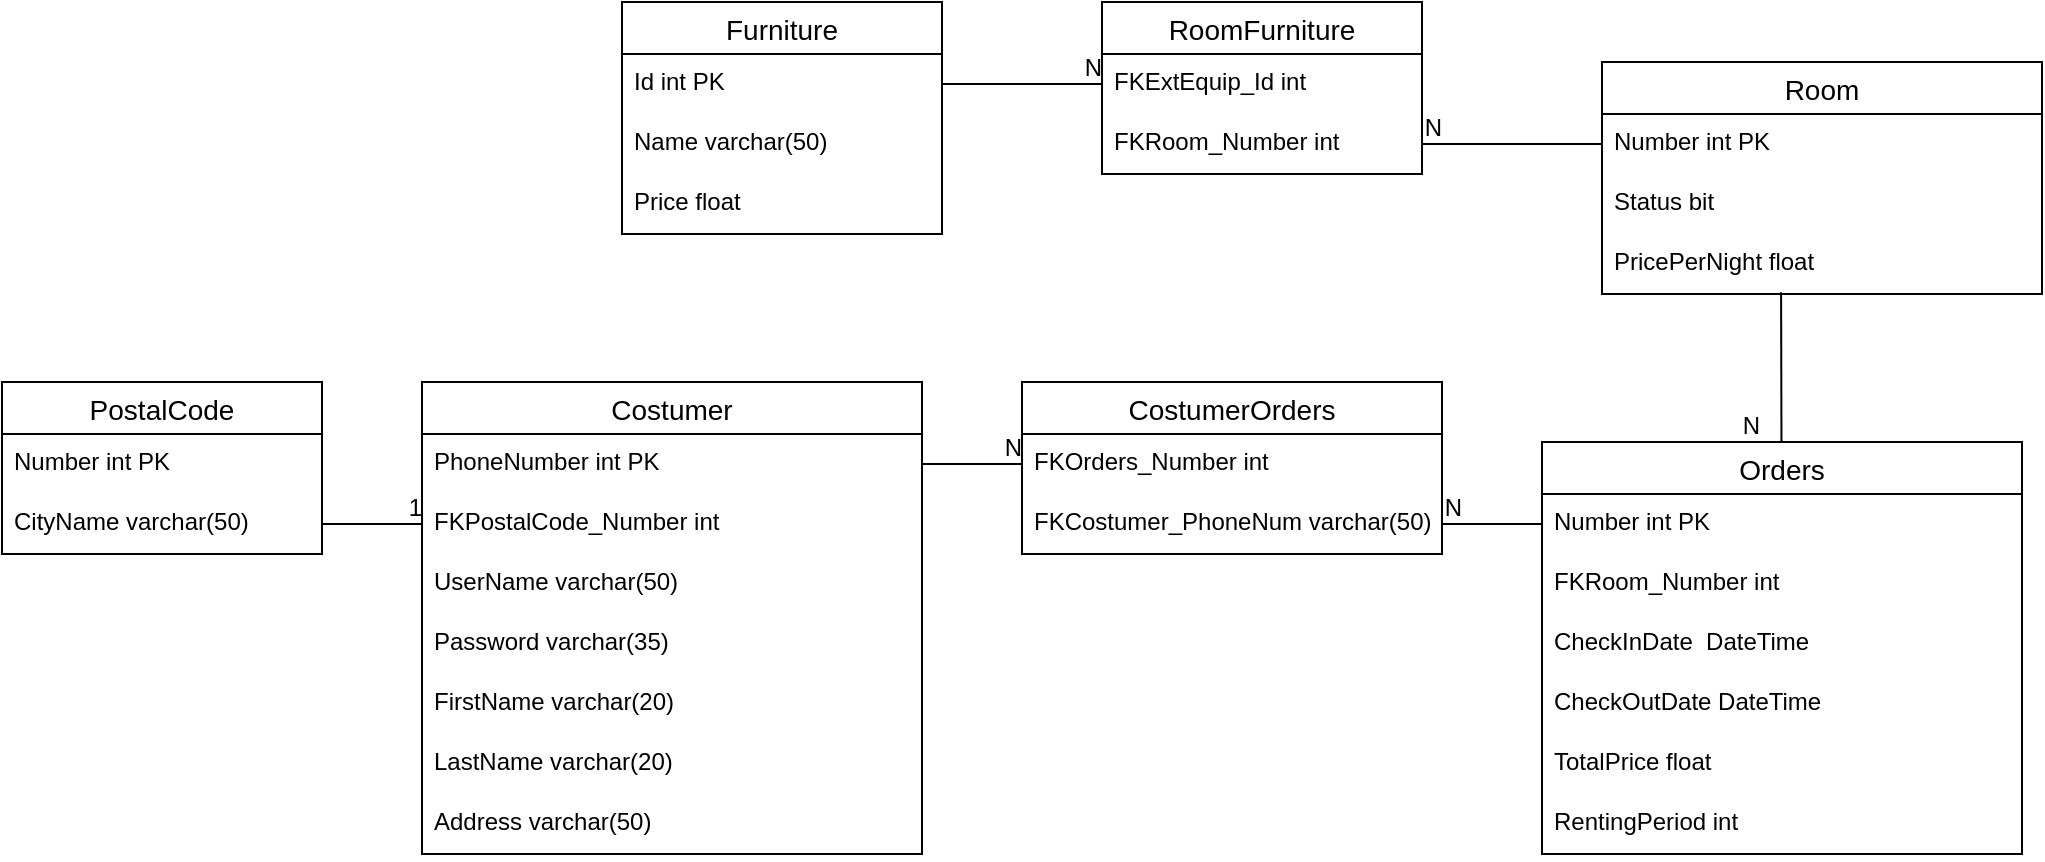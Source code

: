 <mxfile version="13.9.9" type="device"><diagram id="xuJ485RU9eij57cfgvFU" name="Side-1"><mxGraphModel dx="2091" dy="632" grid="1" gridSize="10" guides="1" tooltips="1" connect="1" arrows="1" fold="1" page="1" pageScale="1" pageWidth="827" pageHeight="1169" math="0" shadow="0"><root><mxCell id="0"/><mxCell id="1" parent="0"/><mxCell id="6da3uftUKcAyuxdXETdL-1" value="Costumer" style="swimlane;fontStyle=0;childLayout=stackLayout;horizontal=1;startSize=26;horizontalStack=0;resizeParent=1;resizeParentMax=0;resizeLast=0;collapsible=1;marginBottom=0;align=center;fontSize=14;" parent="1" vertex="1"><mxGeometry x="-110" y="310" width="250" height="236" as="geometry"/></mxCell><mxCell id="6da3uftUKcAyuxdXETdL-34" value="PhoneNumber int PK" style="text;strokeColor=none;fillColor=none;spacingLeft=4;spacingRight=4;overflow=hidden;rotatable=0;points=[[0,0.5],[1,0.5]];portConstraint=eastwest;fontSize=12;" parent="6da3uftUKcAyuxdXETdL-1" vertex="1"><mxGeometry y="26" width="250" height="30" as="geometry"/></mxCell><mxCell id="6da3uftUKcAyuxdXETdL-7" value="FKPostalCode_Number int" style="text;strokeColor=none;fillColor=none;spacingLeft=4;spacingRight=4;overflow=hidden;rotatable=0;points=[[0,0.5],[1,0.5]];portConstraint=eastwest;fontSize=12;" parent="6da3uftUKcAyuxdXETdL-1" vertex="1"><mxGeometry y="56" width="250" height="30" as="geometry"/></mxCell><mxCell id="6da3uftUKcAyuxdXETdL-2" value="UserName varchar(50)" style="text;strokeColor=none;fillColor=none;spacingLeft=4;spacingRight=4;overflow=hidden;rotatable=0;points=[[0,0.5],[1,0.5]];portConstraint=eastwest;fontSize=12;" parent="6da3uftUKcAyuxdXETdL-1" vertex="1"><mxGeometry y="86" width="250" height="30" as="geometry"/></mxCell><mxCell id="6da3uftUKcAyuxdXETdL-3" value="Password varchar(35)" style="text;strokeColor=none;fillColor=none;spacingLeft=4;spacingRight=4;overflow=hidden;rotatable=0;points=[[0,0.5],[1,0.5]];portConstraint=eastwest;fontSize=12;" parent="6da3uftUKcAyuxdXETdL-1" vertex="1"><mxGeometry y="116" width="250" height="30" as="geometry"/></mxCell><mxCell id="6da3uftUKcAyuxdXETdL-4" value="FirstName varchar(20)" style="text;strokeColor=none;fillColor=none;spacingLeft=4;spacingRight=4;overflow=hidden;rotatable=0;points=[[0,0.5],[1,0.5]];portConstraint=eastwest;fontSize=12;" parent="6da3uftUKcAyuxdXETdL-1" vertex="1"><mxGeometry y="146" width="250" height="30" as="geometry"/></mxCell><mxCell id="6da3uftUKcAyuxdXETdL-5" value="LastName varchar(20)" style="text;strokeColor=none;fillColor=none;spacingLeft=4;spacingRight=4;overflow=hidden;rotatable=0;points=[[0,0.5],[1,0.5]];portConstraint=eastwest;fontSize=12;" parent="6da3uftUKcAyuxdXETdL-1" vertex="1"><mxGeometry y="176" width="250" height="30" as="geometry"/></mxCell><mxCell id="6da3uftUKcAyuxdXETdL-6" value="Address varchar(50)" style="text;strokeColor=none;fillColor=none;spacingLeft=4;spacingRight=4;overflow=hidden;rotatable=0;points=[[0,0.5],[1,0.5]];portConstraint=eastwest;fontSize=12;" parent="6da3uftUKcAyuxdXETdL-1" vertex="1"><mxGeometry y="206" width="250" height="30" as="geometry"/></mxCell><mxCell id="6da3uftUKcAyuxdXETdL-8" value="PostalCode" style="swimlane;fontStyle=0;childLayout=stackLayout;horizontal=1;startSize=26;horizontalStack=0;resizeParent=1;resizeParentMax=0;resizeLast=0;collapsible=1;marginBottom=0;align=center;fontSize=14;" parent="1" vertex="1"><mxGeometry x="-320" y="310" width="160" height="86" as="geometry"/></mxCell><mxCell id="6da3uftUKcAyuxdXETdL-9" value="Number int PK" style="text;strokeColor=none;fillColor=none;spacingLeft=4;spacingRight=4;overflow=hidden;rotatable=0;points=[[0,0.5],[1,0.5]];portConstraint=eastwest;fontSize=12;" parent="6da3uftUKcAyuxdXETdL-8" vertex="1"><mxGeometry y="26" width="160" height="30" as="geometry"/></mxCell><mxCell id="6da3uftUKcAyuxdXETdL-10" value="CityName varchar(50)" style="text;strokeColor=none;fillColor=none;spacingLeft=4;spacingRight=4;overflow=hidden;rotatable=0;points=[[0,0.5],[1,0.5]];portConstraint=eastwest;fontSize=12;" parent="6da3uftUKcAyuxdXETdL-8" vertex="1"><mxGeometry y="56" width="160" height="30" as="geometry"/></mxCell><mxCell id="6da3uftUKcAyuxdXETdL-12" value="Orders" style="swimlane;fontStyle=0;childLayout=stackLayout;horizontal=1;startSize=26;horizontalStack=0;resizeParent=1;resizeParentMax=0;resizeLast=0;collapsible=1;marginBottom=0;align=center;fontSize=14;" parent="1" vertex="1"><mxGeometry x="450" y="340" width="240" height="206" as="geometry"/></mxCell><mxCell id="6da3uftUKcAyuxdXETdL-13" value="Number int PK" style="text;strokeColor=none;fillColor=none;spacingLeft=4;spacingRight=4;overflow=hidden;rotatable=0;points=[[0,0.5],[1,0.5]];portConstraint=eastwest;fontSize=12;" parent="6da3uftUKcAyuxdXETdL-12" vertex="1"><mxGeometry y="26" width="240" height="30" as="geometry"/></mxCell><mxCell id="6da3uftUKcAyuxdXETdL-14" value="FKRoom_Number int" style="text;strokeColor=none;fillColor=none;spacingLeft=4;spacingRight=4;overflow=hidden;rotatable=0;points=[[0,0.5],[1,0.5]];portConstraint=eastwest;fontSize=12;" parent="6da3uftUKcAyuxdXETdL-12" vertex="1"><mxGeometry y="56" width="240" height="30" as="geometry"/></mxCell><mxCell id="6da3uftUKcAyuxdXETdL-40" value="CheckInDate  DateTime" style="text;strokeColor=none;fillColor=none;spacingLeft=4;spacingRight=4;overflow=hidden;rotatable=0;points=[[0,0.5],[1,0.5]];portConstraint=eastwest;fontSize=12;" parent="6da3uftUKcAyuxdXETdL-12" vertex="1"><mxGeometry y="86" width="240" height="30" as="geometry"/></mxCell><mxCell id="6da3uftUKcAyuxdXETdL-15" value="CheckOutDate DateTime" style="text;strokeColor=none;fillColor=none;spacingLeft=4;spacingRight=4;overflow=hidden;rotatable=0;points=[[0,0.5],[1,0.5]];portConstraint=eastwest;fontSize=12;" parent="6da3uftUKcAyuxdXETdL-12" vertex="1"><mxGeometry y="116" width="240" height="30" as="geometry"/></mxCell><mxCell id="6da3uftUKcAyuxdXETdL-46" value="TotalPrice float" style="text;strokeColor=none;fillColor=none;spacingLeft=4;spacingRight=4;overflow=hidden;rotatable=0;points=[[0,0.5],[1,0.5]];portConstraint=eastwest;fontSize=12;" parent="6da3uftUKcAyuxdXETdL-12" vertex="1"><mxGeometry y="146" width="240" height="30" as="geometry"/></mxCell><mxCell id="6da3uftUKcAyuxdXETdL-45" value="RentingPeriod int" style="text;strokeColor=none;fillColor=none;spacingLeft=4;spacingRight=4;overflow=hidden;rotatable=0;points=[[0,0.5],[1,0.5]];portConstraint=eastwest;fontSize=12;" parent="6da3uftUKcAyuxdXETdL-12" vertex="1"><mxGeometry y="176" width="240" height="30" as="geometry"/></mxCell><mxCell id="6da3uftUKcAyuxdXETdL-16" value="Room" style="swimlane;fontStyle=0;childLayout=stackLayout;horizontal=1;startSize=26;horizontalStack=0;resizeParent=1;resizeParentMax=0;resizeLast=0;collapsible=1;marginBottom=0;align=center;fontSize=14;" parent="1" vertex="1"><mxGeometry x="480" y="150" width="220" height="116" as="geometry"/></mxCell><mxCell id="6da3uftUKcAyuxdXETdL-17" value="Number int PK" style="text;strokeColor=none;fillColor=none;spacingLeft=4;spacingRight=4;overflow=hidden;rotatable=0;points=[[0,0.5],[1,0.5]];portConstraint=eastwest;fontSize=12;" parent="6da3uftUKcAyuxdXETdL-16" vertex="1"><mxGeometry y="26" width="220" height="30" as="geometry"/></mxCell><mxCell id="6da3uftUKcAyuxdXETdL-18" value="Status bit" style="text;strokeColor=none;fillColor=none;spacingLeft=4;spacingRight=4;overflow=hidden;rotatable=0;points=[[0,0.5],[1,0.5]];portConstraint=eastwest;fontSize=12;" parent="6da3uftUKcAyuxdXETdL-16" vertex="1"><mxGeometry y="56" width="220" height="30" as="geometry"/></mxCell><mxCell id="6da3uftUKcAyuxdXETdL-19" value="PricePerNight float" style="text;strokeColor=none;fillColor=none;spacingLeft=4;spacingRight=4;overflow=hidden;rotatable=0;points=[[0,0.5],[1,0.5]];portConstraint=eastwest;fontSize=12;" parent="6da3uftUKcAyuxdXETdL-16" vertex="1"><mxGeometry y="86" width="220" height="30" as="geometry"/></mxCell><mxCell id="6da3uftUKcAyuxdXETdL-25" value="Furniture" style="swimlane;fontStyle=0;childLayout=stackLayout;horizontal=1;startSize=26;horizontalStack=0;resizeParent=1;resizeParentMax=0;resizeLast=0;collapsible=1;marginBottom=0;align=center;fontSize=14;" parent="1" vertex="1"><mxGeometry x="-10" y="120" width="160" height="116" as="geometry"/></mxCell><mxCell id="6da3uftUKcAyuxdXETdL-32" value="Id int PK " style="text;strokeColor=none;fillColor=none;spacingLeft=4;spacingRight=4;overflow=hidden;rotatable=0;points=[[0,0.5],[1,0.5]];portConstraint=eastwest;fontSize=12;" parent="6da3uftUKcAyuxdXETdL-25" vertex="1"><mxGeometry y="26" width="160" height="30" as="geometry"/></mxCell><mxCell id="6da3uftUKcAyuxdXETdL-30" value="Name varchar(50)" style="text;strokeColor=none;fillColor=none;spacingLeft=4;spacingRight=4;overflow=hidden;rotatable=0;points=[[0,0.5],[1,0.5]];portConstraint=eastwest;fontSize=12;" parent="6da3uftUKcAyuxdXETdL-25" vertex="1"><mxGeometry y="56" width="160" height="30" as="geometry"/></mxCell><mxCell id="bkhWq8ANmJ67vAog0PRt-10" value="Price float" style="text;strokeColor=none;fillColor=none;spacingLeft=4;spacingRight=4;overflow=hidden;rotatable=0;points=[[0,0.5],[1,0.5]];portConstraint=eastwest;fontSize=12;" parent="6da3uftUKcAyuxdXETdL-25" vertex="1"><mxGeometry y="86" width="160" height="30" as="geometry"/></mxCell><mxCell id="6da3uftUKcAyuxdXETdL-35" value="" style="endArrow=none;html=1;rounded=0;exitX=1;exitY=0.5;exitDx=0;exitDy=0;entryX=0;entryY=0.5;entryDx=0;entryDy=0;" parent="1" source="6da3uftUKcAyuxdXETdL-10" target="6da3uftUKcAyuxdXETdL-7" edge="1"><mxGeometry relative="1" as="geometry"><mxPoint x="190" y="660" as="sourcePoint"/><mxPoint x="350" y="660" as="targetPoint"/></mxGeometry></mxCell><mxCell id="6da3uftUKcAyuxdXETdL-36" value="1" style="resizable=0;html=1;align=right;verticalAlign=bottom;" parent="6da3uftUKcAyuxdXETdL-35" connectable="0" vertex="1"><mxGeometry x="1" relative="1" as="geometry"><mxPoint as="offset"/></mxGeometry></mxCell><mxCell id="6da3uftUKcAyuxdXETdL-41" value="" style="endArrow=none;html=1;rounded=0;exitX=0.407;exitY=0.971;exitDx=0;exitDy=0;exitPerimeter=0;" parent="1" source="6da3uftUKcAyuxdXETdL-19" target="6da3uftUKcAyuxdXETdL-12" edge="1"><mxGeometry relative="1" as="geometry"><mxPoint x="757" y="160" as="sourcePoint"/><mxPoint x="647" y="240" as="targetPoint"/></mxGeometry></mxCell><mxCell id="6da3uftUKcAyuxdXETdL-42" value="N" style="resizable=0;html=1;align=right;verticalAlign=bottom;" parent="6da3uftUKcAyuxdXETdL-41" connectable="0" vertex="1"><mxGeometry x="1" relative="1" as="geometry"><mxPoint x="-9.81" y="0.16" as="offset"/></mxGeometry></mxCell><mxCell id="6da3uftUKcAyuxdXETdL-76" value="CostumerOrders" style="swimlane;fontStyle=0;childLayout=stackLayout;horizontal=1;startSize=26;horizontalStack=0;resizeParent=1;resizeParentMax=0;resizeLast=0;collapsible=1;marginBottom=0;align=center;fontSize=14;" parent="1" vertex="1"><mxGeometry x="190" y="310" width="210" height="86" as="geometry"/></mxCell><mxCell id="6da3uftUKcAyuxdXETdL-77" value="FKOrders_Number int" style="text;strokeColor=none;fillColor=none;spacingLeft=4;spacingRight=4;overflow=hidden;rotatable=0;points=[[0,0.5],[1,0.5]];portConstraint=eastwest;fontSize=12;" parent="6da3uftUKcAyuxdXETdL-76" vertex="1"><mxGeometry y="26" width="210" height="30" as="geometry"/></mxCell><mxCell id="6da3uftUKcAyuxdXETdL-82" value="FKCostumer_PhoneNum varchar(50)" style="text;strokeColor=none;fillColor=none;spacingLeft=4;spacingRight=4;overflow=hidden;rotatable=0;points=[[0,0.5],[1,0.5]];portConstraint=eastwest;fontSize=12;" parent="6da3uftUKcAyuxdXETdL-76" vertex="1"><mxGeometry y="56" width="210" height="30" as="geometry"/></mxCell><mxCell id="6da3uftUKcAyuxdXETdL-85" value="" style="endArrow=none;html=1;rounded=0;exitX=1;exitY=0.5;exitDx=0;exitDy=0;entryX=0;entryY=0.5;entryDx=0;entryDy=0;" parent="1" source="6da3uftUKcAyuxdXETdL-34" target="6da3uftUKcAyuxdXETdL-77" edge="1"><mxGeometry relative="1" as="geometry"><mxPoint x="170" y="420" as="sourcePoint"/><mxPoint x="330" y="420" as="targetPoint"/></mxGeometry></mxCell><mxCell id="6da3uftUKcAyuxdXETdL-86" value="N" style="resizable=0;html=1;align=right;verticalAlign=bottom;" parent="6da3uftUKcAyuxdXETdL-85" connectable="0" vertex="1"><mxGeometry x="1" relative="1" as="geometry"/></mxCell><mxCell id="6da3uftUKcAyuxdXETdL-87" value="" style="endArrow=none;html=1;rounded=0;exitX=0;exitY=0.5;exitDx=0;exitDy=0;entryX=1;entryY=0.5;entryDx=0;entryDy=0;" parent="1" source="6da3uftUKcAyuxdXETdL-13" target="6da3uftUKcAyuxdXETdL-82" edge="1"><mxGeometry relative="1" as="geometry"><mxPoint x="170" y="420" as="sourcePoint"/><mxPoint x="330" y="420" as="targetPoint"/></mxGeometry></mxCell><mxCell id="6da3uftUKcAyuxdXETdL-88" value="N" style="resizable=0;html=1;align=right;verticalAlign=bottom;" parent="6da3uftUKcAyuxdXETdL-87" connectable="0" vertex="1"><mxGeometry x="1" relative="1" as="geometry"><mxPoint x="10" as="offset"/></mxGeometry></mxCell><mxCell id="bkhWq8ANmJ67vAog0PRt-1" value="RoomFurniture" style="swimlane;fontStyle=0;childLayout=stackLayout;horizontal=1;startSize=26;horizontalStack=0;resizeParent=1;resizeParentMax=0;resizeLast=0;collapsible=1;marginBottom=0;align=center;fontSize=14;" parent="1" vertex="1"><mxGeometry x="230" y="120" width="160" height="86" as="geometry"/></mxCell><mxCell id="bkhWq8ANmJ67vAog0PRt-2" value="FKExtEquip_Id int" style="text;strokeColor=none;fillColor=none;spacingLeft=4;spacingRight=4;overflow=hidden;rotatable=0;points=[[0,0.5],[1,0.5]];portConstraint=eastwest;fontSize=12;" parent="bkhWq8ANmJ67vAog0PRt-1" vertex="1"><mxGeometry y="26" width="160" height="30" as="geometry"/></mxCell><mxCell id="bkhWq8ANmJ67vAog0PRt-3" value="FKRoom_Number int" style="text;strokeColor=none;fillColor=none;spacingLeft=4;spacingRight=4;overflow=hidden;rotatable=0;points=[[0,0.5],[1,0.5]];portConstraint=eastwest;fontSize=12;" parent="bkhWq8ANmJ67vAog0PRt-1" vertex="1"><mxGeometry y="56" width="160" height="30" as="geometry"/></mxCell><mxCell id="bkhWq8ANmJ67vAog0PRt-5" value="" style="endArrow=none;html=1;rounded=0;entryX=0;entryY=0.5;entryDx=0;entryDy=0;exitX=1;exitY=0.5;exitDx=0;exitDy=0;" parent="1" source="6da3uftUKcAyuxdXETdL-32" target="bkhWq8ANmJ67vAog0PRt-2" edge="1"><mxGeometry relative="1" as="geometry"><mxPoint x="90" y="250" as="sourcePoint"/><mxPoint x="250" y="250" as="targetPoint"/></mxGeometry></mxCell><mxCell id="bkhWq8ANmJ67vAog0PRt-6" value="N" style="resizable=0;html=1;align=right;verticalAlign=bottom;" parent="bkhWq8ANmJ67vAog0PRt-5" connectable="0" vertex="1"><mxGeometry x="1" relative="1" as="geometry"/></mxCell><mxCell id="bkhWq8ANmJ67vAog0PRt-7" value="" style="endArrow=none;html=1;rounded=0;entryX=1;entryY=0.5;entryDx=0;entryDy=0;exitX=0;exitY=0.5;exitDx=0;exitDy=0;" parent="1" source="6da3uftUKcAyuxdXETdL-17" target="bkhWq8ANmJ67vAog0PRt-3" edge="1"><mxGeometry relative="1" as="geometry"><mxPoint x="290" y="260" as="sourcePoint"/><mxPoint x="450" y="260" as="targetPoint"/></mxGeometry></mxCell><mxCell id="bkhWq8ANmJ67vAog0PRt-8" value="N" style="resizable=0;html=1;align=right;verticalAlign=bottom;" parent="bkhWq8ANmJ67vAog0PRt-7" connectable="0" vertex="1"><mxGeometry x="1" relative="1" as="geometry"><mxPoint x="10" as="offset"/></mxGeometry></mxCell></root></mxGraphModel></diagram></mxfile>